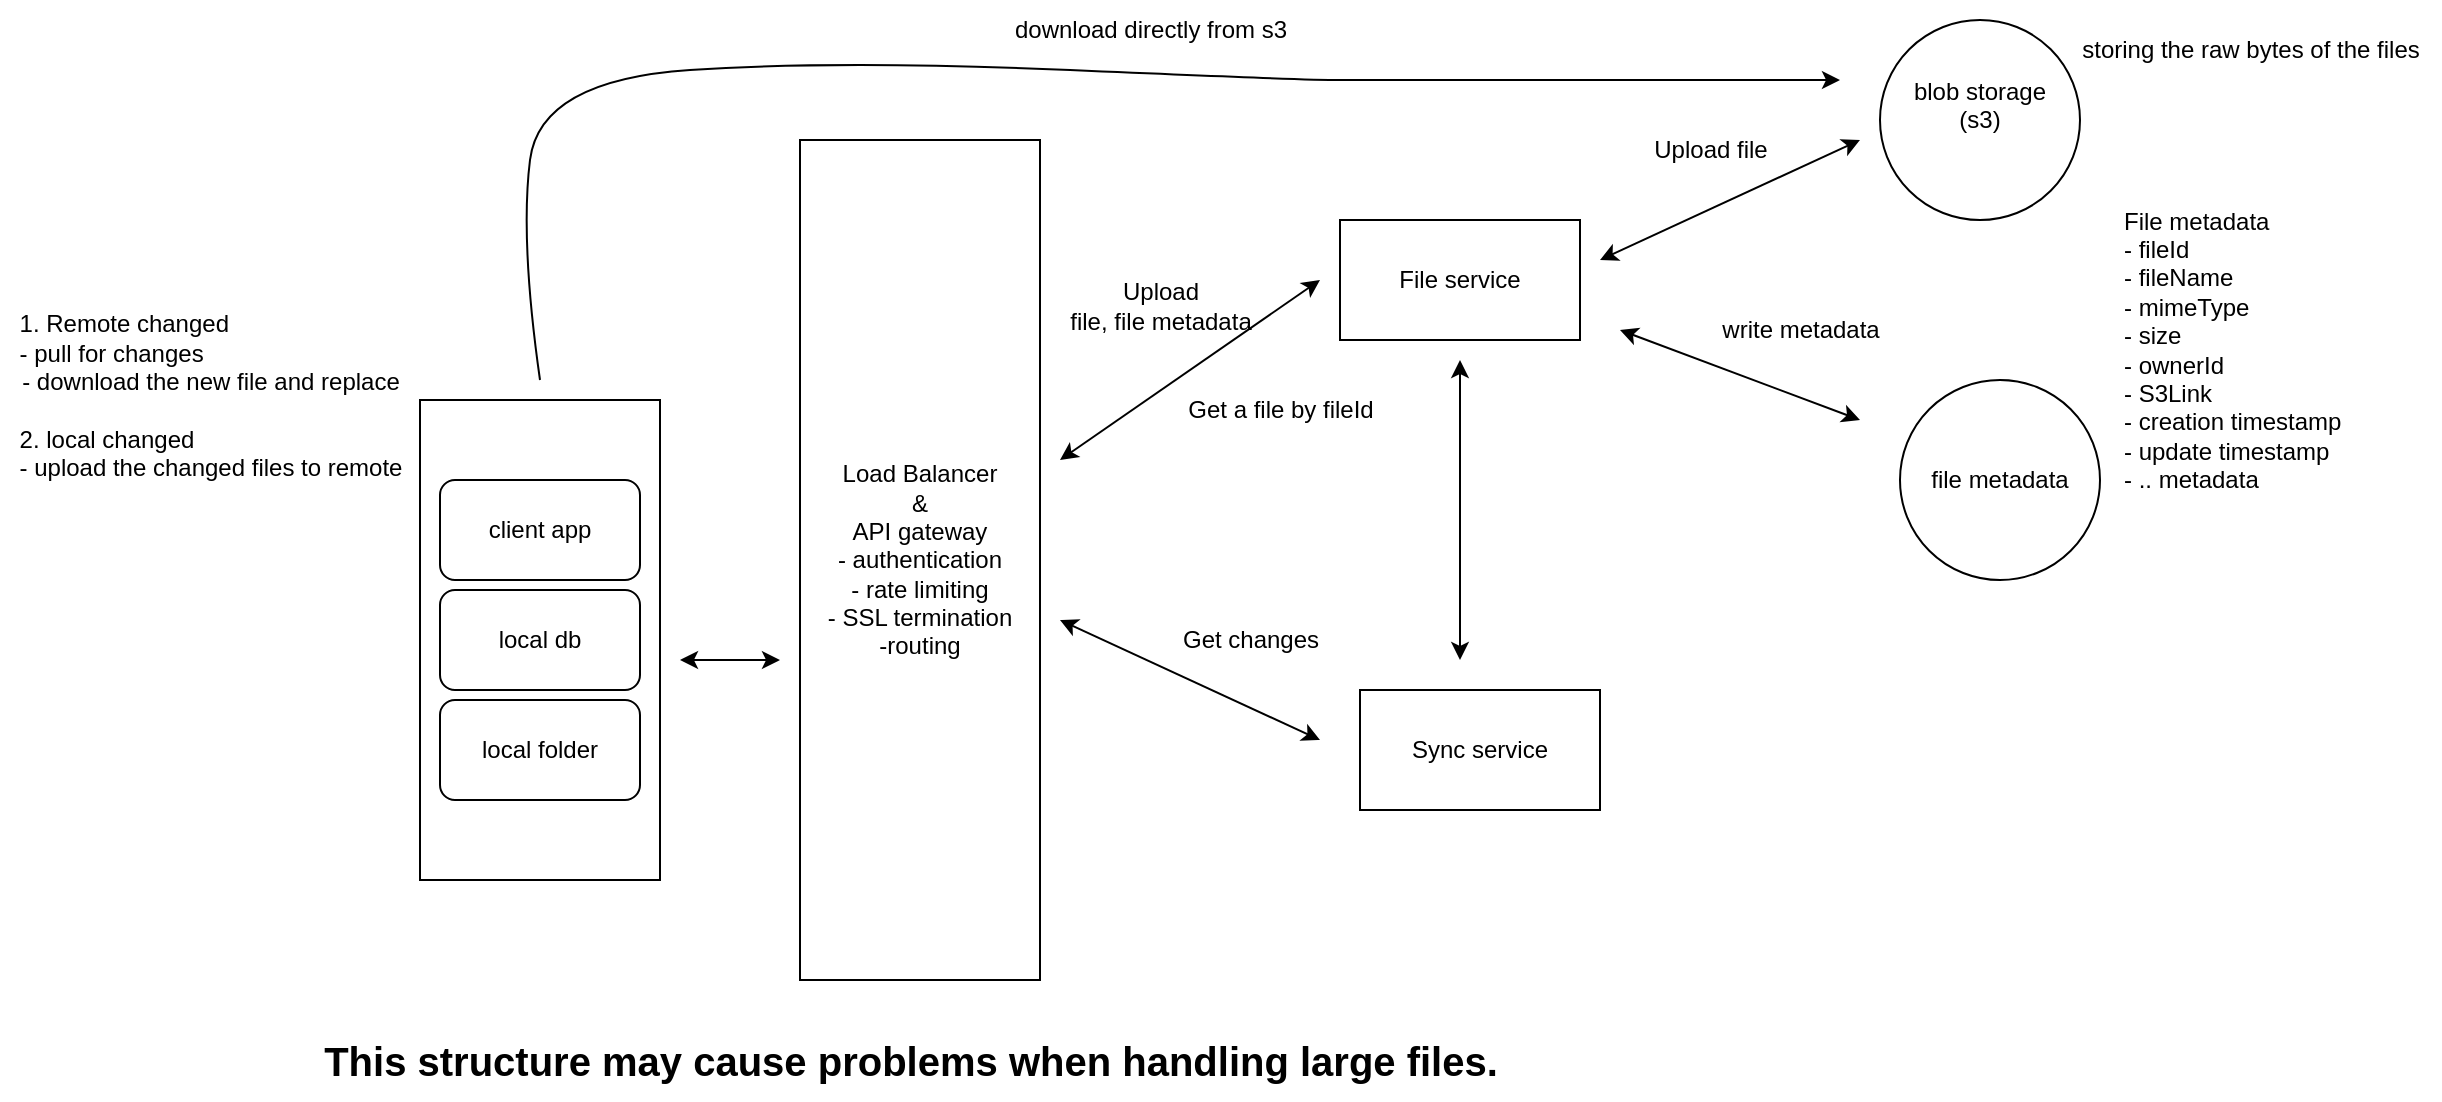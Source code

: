 <mxfile version="22.1.22" type="embed">
  <diagram name="페이지-1" id="i9W8n2XISs6BEfSWjjDv">
    <mxGraphModel dx="4717" dy="853" grid="1" gridSize="10" guides="1" tooltips="1" connect="1" arrows="1" fold="1" page="1" pageScale="1" pageWidth="3300" pageHeight="4681" math="0" shadow="0">
      <root>
        <mxCell id="0" />
        <mxCell id="1" parent="0" />
        <mxCell id="H6zTBNjA9fI-ZNXuUB1H-1" value="" style="rounded=0;whiteSpace=wrap;html=1;" parent="1" vertex="1">
          <mxGeometry x="80" y="200" width="120" height="240" as="geometry" />
        </mxCell>
        <mxCell id="H6zTBNjA9fI-ZNXuUB1H-2" value="Load Balancer&lt;div&gt;&amp;amp;&lt;/div&gt;&lt;div&gt;API gateway&lt;/div&gt;&lt;div&gt;- authentication&lt;/div&gt;&lt;div&gt;- rate limiting&lt;/div&gt;&lt;div&gt;- SSL termination&lt;/div&gt;&lt;div&gt;-routing&lt;/div&gt;" style="rounded=0;whiteSpace=wrap;html=1;" parent="1" vertex="1">
          <mxGeometry x="270" y="70" width="120" height="420" as="geometry" />
        </mxCell>
        <mxCell id="H6zTBNjA9fI-ZNXuUB1H-3" value="File service" style="rounded=0;whiteSpace=wrap;html=1;" parent="1" vertex="1">
          <mxGeometry x="540" y="110" width="120" height="60" as="geometry" />
        </mxCell>
        <mxCell id="H6zTBNjA9fI-ZNXuUB1H-4" value="" style="endArrow=classic;startArrow=classic;html=1;rounded=0;" parent="1" edge="1">
          <mxGeometry width="50" height="50" relative="1" as="geometry">
            <mxPoint x="400" y="230" as="sourcePoint" />
            <mxPoint x="530" y="140" as="targetPoint" />
          </mxGeometry>
        </mxCell>
        <mxCell id="H6zTBNjA9fI-ZNXuUB1H-5" value="Upload&lt;div&gt;file, file&amp;nbsp;&lt;span style=&quot;background-color: transparent; color: light-dark(rgb(0, 0, 0), rgb(255, 255, 255));&quot;&gt;metadata&lt;/span&gt;&lt;/div&gt;" style="text;html=1;align=center;verticalAlign=middle;resizable=0;points=[];autosize=1;strokeColor=none;fillColor=none;" parent="1" vertex="1">
          <mxGeometry x="395" y="133" width="110" height="40" as="geometry" />
        </mxCell>
        <mxCell id="H6zTBNjA9fI-ZNXuUB1H-6" value="blob storage&lt;div&gt;(s3)&lt;/div&gt;&lt;div&gt;&lt;br&gt;&lt;/div&gt;" style="ellipse;whiteSpace=wrap;html=1;aspect=fixed;" parent="1" vertex="1">
          <mxGeometry x="810" y="10" width="100" height="100" as="geometry" />
        </mxCell>
        <mxCell id="H6zTBNjA9fI-ZNXuUB1H-7" value="" style="endArrow=classic;startArrow=classic;html=1;rounded=0;" parent="1" edge="1">
          <mxGeometry width="50" height="50" relative="1" as="geometry">
            <mxPoint x="670" y="130" as="sourcePoint" />
            <mxPoint x="800" y="70" as="targetPoint" />
          </mxGeometry>
        </mxCell>
        <mxCell id="H6zTBNjA9fI-ZNXuUB1H-8" value="Upload&amp;nbsp;&lt;span style=&quot;background-color: transparent; color: light-dark(rgb(0, 0, 0), rgb(255, 255, 255));&quot;&gt;file&lt;/span&gt;" style="text;html=1;align=center;verticalAlign=middle;resizable=0;points=[];autosize=1;strokeColor=none;fillColor=none;" parent="1" vertex="1">
          <mxGeometry x="685" y="60" width="80" height="30" as="geometry" />
        </mxCell>
        <mxCell id="H6zTBNjA9fI-ZNXuUB1H-9" value="&lt;div&gt;file metadata&lt;/div&gt;" style="ellipse;whiteSpace=wrap;html=1;aspect=fixed;" parent="1" vertex="1">
          <mxGeometry x="820" y="190" width="100" height="100" as="geometry" />
        </mxCell>
        <mxCell id="H6zTBNjA9fI-ZNXuUB1H-10" value="" style="endArrow=classic;startArrow=classic;html=1;rounded=0;" parent="1" edge="1">
          <mxGeometry width="50" height="50" relative="1" as="geometry">
            <mxPoint x="680" y="165" as="sourcePoint" />
            <mxPoint x="800" y="210" as="targetPoint" />
          </mxGeometry>
        </mxCell>
        <mxCell id="H6zTBNjA9fI-ZNXuUB1H-11" value="write metadata" style="text;html=1;align=center;verticalAlign=middle;resizable=0;points=[];autosize=1;strokeColor=none;fillColor=none;" parent="1" vertex="1">
          <mxGeometry x="720" y="150" width="100" height="30" as="geometry" />
        </mxCell>
        <mxCell id="H6zTBNjA9fI-ZNXuUB1H-12" value="File metadata&lt;div&gt;- fileId&lt;/div&gt;&lt;div&gt;- fileName&lt;/div&gt;&lt;div&gt;- mimeType&lt;/div&gt;&lt;div&gt;- size&lt;/div&gt;&lt;div&gt;- ownerId&lt;/div&gt;&lt;div&gt;- S3Link&lt;/div&gt;&lt;div&gt;- creation timestamp&lt;/div&gt;&lt;div&gt;- update timestamp&lt;/div&gt;&lt;div&gt;- .. metadata&lt;/div&gt;" style="text;html=1;align=left;verticalAlign=middle;resizable=0;points=[];autosize=1;strokeColor=none;fillColor=none;" parent="1" vertex="1">
          <mxGeometry x="930" y="95" width="130" height="160" as="geometry" />
        </mxCell>
        <mxCell id="H6zTBNjA9fI-ZNXuUB1H-13" value="storing the raw bytes of the files" style="text;html=1;align=center;verticalAlign=middle;resizable=0;points=[];autosize=1;strokeColor=none;fillColor=none;" parent="1" vertex="1">
          <mxGeometry x="900" y="10" width="190" height="30" as="geometry" />
        </mxCell>
        <mxCell id="H6zTBNjA9fI-ZNXuUB1H-14" value="Get a file by fileId" style="text;html=1;align=center;verticalAlign=middle;resizable=0;points=[];autosize=1;strokeColor=none;fillColor=none;" parent="1" vertex="1">
          <mxGeometry x="450" y="190" width="120" height="30" as="geometry" />
        </mxCell>
        <mxCell id="H6zTBNjA9fI-ZNXuUB1H-16" value="" style="curved=1;endArrow=classic;html=1;rounded=0;" parent="1" edge="1">
          <mxGeometry width="50" height="50" relative="1" as="geometry">
            <mxPoint x="140" y="190" as="sourcePoint" />
            <mxPoint x="790" y="40" as="targetPoint" />
            <Array as="points">
              <mxPoint x="130" y="120" />
              <mxPoint x="140" y="40" />
              <mxPoint x="290" y="30" />
              <mxPoint x="520" y="40" />
              <mxPoint x="560" y="40" />
            </Array>
          </mxGeometry>
        </mxCell>
        <mxCell id="H6zTBNjA9fI-ZNXuUB1H-17" value="download directly from s3" style="text;html=1;align=center;verticalAlign=middle;resizable=0;points=[];autosize=1;strokeColor=none;fillColor=none;" parent="1" vertex="1">
          <mxGeometry x="365" width="160" height="30" as="geometry" />
        </mxCell>
        <mxCell id="H6zTBNjA9fI-ZNXuUB1H-19" value="" style="endArrow=classic;startArrow=classic;html=1;rounded=0;" parent="1" edge="1">
          <mxGeometry width="50" height="50" relative="1" as="geometry">
            <mxPoint x="260" y="330" as="sourcePoint" />
            <mxPoint x="210" y="330" as="targetPoint" />
          </mxGeometry>
        </mxCell>
        <mxCell id="H6zTBNjA9fI-ZNXuUB1H-21" value="local folder" style="rounded=1;whiteSpace=wrap;html=1;" parent="1" vertex="1">
          <mxGeometry x="90" y="350" width="100" height="50" as="geometry" />
        </mxCell>
        <mxCell id="H6zTBNjA9fI-ZNXuUB1H-22" value="client app" style="rounded=1;whiteSpace=wrap;html=1;" parent="1" vertex="1">
          <mxGeometry x="90" y="240" width="100" height="50" as="geometry" />
        </mxCell>
        <mxCell id="H6zTBNjA9fI-ZNXuUB1H-24" value="&lt;div style=&quot;text-align: left;&quot;&gt;&lt;span style=&quot;background-color: transparent; color: light-dark(rgb(0, 0, 0), rgb(255, 255, 255));&quot;&gt;1. Remote changed&lt;/span&gt;&lt;/div&gt;&lt;div style=&quot;text-align: left;&quot;&gt;- pull for changes&lt;/div&gt;&lt;div&gt;- download the new file and replace&lt;/div&gt;&lt;div style=&quot;text-align: left;&quot;&gt;&lt;br&gt;&lt;/div&gt;&lt;div style=&quot;text-align: left;&quot;&gt;2. local changed&lt;/div&gt;&lt;div style=&quot;text-align: left;&quot;&gt;- upload the changed files to remote&lt;/div&gt;&lt;div&gt;&lt;br&gt;&lt;/div&gt;" style="text;html=1;align=center;verticalAlign=middle;resizable=0;points=[];autosize=1;strokeColor=none;fillColor=none;" parent="1" vertex="1">
          <mxGeometry x="-130" y="150" width="210" height="110" as="geometry" />
        </mxCell>
        <mxCell id="H6zTBNjA9fI-ZNXuUB1H-25" value="Sync service" style="rounded=0;whiteSpace=wrap;html=1;" parent="1" vertex="1">
          <mxGeometry x="550" y="345" width="120" height="60" as="geometry" />
        </mxCell>
        <mxCell id="H6zTBNjA9fI-ZNXuUB1H-26" value="" style="endArrow=classic;startArrow=classic;html=1;rounded=0;" parent="1" edge="1">
          <mxGeometry width="50" height="50" relative="1" as="geometry">
            <mxPoint x="400" y="310" as="sourcePoint" />
            <mxPoint x="530" y="370" as="targetPoint" />
          </mxGeometry>
        </mxCell>
        <mxCell id="H6zTBNjA9fI-ZNXuUB1H-27" value="Get changes" style="text;html=1;align=center;verticalAlign=middle;resizable=0;points=[];autosize=1;strokeColor=none;fillColor=none;" parent="1" vertex="1">
          <mxGeometry x="450" y="305" width="90" height="30" as="geometry" />
        </mxCell>
        <mxCell id="H6zTBNjA9fI-ZNXuUB1H-28" value="" style="endArrow=classic;startArrow=classic;html=1;rounded=0;" parent="1" edge="1">
          <mxGeometry width="50" height="50" relative="1" as="geometry">
            <mxPoint x="600" y="330" as="sourcePoint" />
            <mxPoint x="600" y="180" as="targetPoint" />
          </mxGeometry>
        </mxCell>
        <mxCell id="H6zTBNjA9fI-ZNXuUB1H-29" value="local db" style="rounded=1;whiteSpace=wrap;html=1;" parent="1" vertex="1">
          <mxGeometry x="90" y="295" width="100" height="50" as="geometry" />
        </mxCell>
        <mxCell id="H6zTBNjA9fI-ZNXuUB1H-31" value="&lt;b&gt;&lt;font style=&quot;font-size: 20px;&quot;&gt;This structure may cause problems when handling large files.&lt;/font&gt;&lt;/b&gt;" style="text;html=1;align=center;verticalAlign=middle;resizable=0;points=[];autosize=1;strokeColor=none;fillColor=none;" parent="1" vertex="1">
          <mxGeometry x="20" y="510" width="610" height="40" as="geometry" />
        </mxCell>
      </root>
    </mxGraphModel>
  </diagram>
</mxfile>
